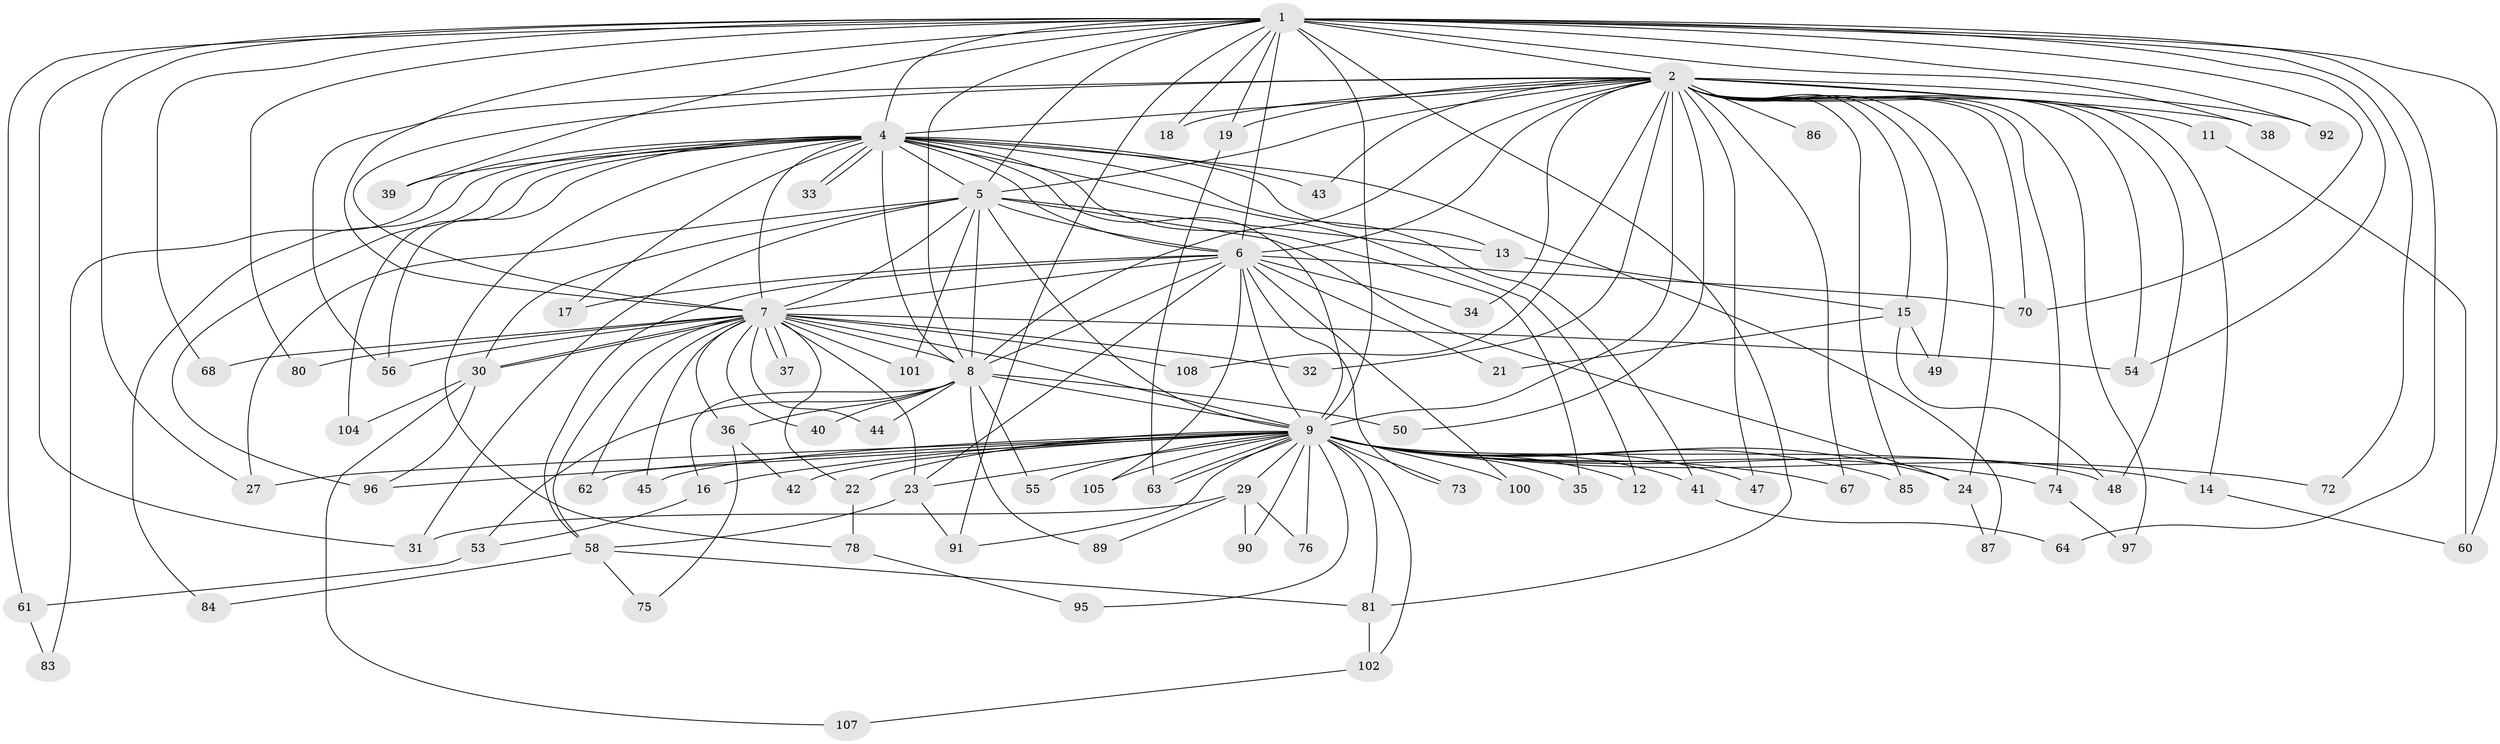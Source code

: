 // Generated by graph-tools (version 1.1) at 2025/51/02/27/25 19:51:42]
// undirected, 83 vertices, 190 edges
graph export_dot {
graph [start="1"]
  node [color=gray90,style=filled];
  1 [super="+46"];
  2 [super="+3"];
  4 [super="+71"];
  5 [super="+94"];
  6 [super="+25"];
  7 [super="+28"];
  8 [super="+20"];
  9 [super="+10"];
  11;
  12;
  13;
  14 [super="+106"];
  15 [super="+26"];
  16;
  17;
  18;
  19;
  21;
  22;
  23 [super="+52"];
  24 [super="+79"];
  27 [super="+69"];
  29 [super="+59"];
  30 [super="+88"];
  31;
  32;
  33;
  34;
  35;
  36 [super="+51"];
  37;
  38;
  39;
  40;
  41;
  42;
  43;
  44;
  45;
  47;
  48 [super="+66"];
  49;
  50;
  53;
  54 [super="+57"];
  55;
  56;
  58 [super="+65"];
  60 [super="+82"];
  61;
  62;
  63 [super="+93"];
  64;
  67;
  68;
  70 [super="+77"];
  72;
  73;
  74;
  75;
  76;
  78;
  80;
  81 [super="+103"];
  83;
  84;
  85;
  86;
  87;
  89;
  90;
  91 [super="+98"];
  92;
  95;
  96 [super="+99"];
  97;
  100;
  101;
  102;
  104;
  105;
  107;
  108;
  1 -- 2 [weight=2];
  1 -- 4;
  1 -- 5;
  1 -- 6;
  1 -- 7;
  1 -- 8;
  1 -- 9 [weight=2];
  1 -- 18;
  1 -- 19;
  1 -- 31;
  1 -- 38;
  1 -- 39;
  1 -- 54;
  1 -- 61;
  1 -- 64;
  1 -- 68;
  1 -- 70;
  1 -- 72;
  1 -- 80;
  1 -- 81;
  1 -- 92;
  1 -- 91;
  1 -- 60;
  1 -- 27;
  2 -- 4 [weight=2];
  2 -- 5 [weight=2];
  2 -- 6 [weight=3];
  2 -- 7 [weight=2];
  2 -- 8 [weight=3];
  2 -- 9 [weight=4];
  2 -- 11 [weight=2];
  2 -- 14;
  2 -- 18;
  2 -- 19;
  2 -- 24;
  2 -- 74;
  2 -- 67;
  2 -- 15 [weight=2];
  2 -- 85;
  2 -- 86;
  2 -- 92;
  2 -- 32;
  2 -- 97;
  2 -- 34;
  2 -- 38;
  2 -- 43;
  2 -- 108;
  2 -- 47;
  2 -- 49;
  2 -- 50;
  2 -- 56;
  2 -- 48;
  2 -- 54;
  2 -- 70;
  4 -- 5;
  4 -- 6;
  4 -- 7;
  4 -- 8;
  4 -- 9 [weight=2];
  4 -- 12;
  4 -- 13;
  4 -- 17;
  4 -- 33;
  4 -- 33;
  4 -- 35;
  4 -- 39;
  4 -- 41;
  4 -- 43;
  4 -- 78;
  4 -- 83;
  4 -- 87;
  4 -- 96;
  4 -- 104;
  4 -- 56;
  4 -- 84;
  5 -- 6;
  5 -- 7 [weight=2];
  5 -- 8;
  5 -- 9 [weight=2];
  5 -- 13;
  5 -- 24;
  5 -- 27;
  5 -- 31;
  5 -- 101;
  5 -- 30;
  6 -- 7;
  6 -- 8;
  6 -- 9 [weight=2];
  6 -- 17;
  6 -- 21;
  6 -- 34;
  6 -- 70;
  6 -- 73;
  6 -- 100;
  6 -- 105;
  6 -- 58;
  6 -- 23;
  7 -- 8;
  7 -- 9 [weight=3];
  7 -- 22;
  7 -- 23;
  7 -- 30;
  7 -- 30;
  7 -- 32;
  7 -- 36 [weight=2];
  7 -- 37;
  7 -- 37;
  7 -- 44;
  7 -- 45;
  7 -- 54;
  7 -- 56;
  7 -- 58;
  7 -- 62;
  7 -- 68;
  7 -- 80;
  7 -- 101;
  7 -- 108;
  7 -- 40;
  8 -- 9 [weight=2];
  8 -- 16;
  8 -- 36;
  8 -- 40;
  8 -- 44;
  8 -- 50;
  8 -- 53;
  8 -- 55;
  8 -- 89;
  9 -- 12;
  9 -- 14 [weight=2];
  9 -- 16;
  9 -- 23;
  9 -- 27;
  9 -- 29 [weight=2];
  9 -- 35;
  9 -- 45;
  9 -- 47;
  9 -- 48;
  9 -- 63;
  9 -- 63;
  9 -- 67;
  9 -- 73;
  9 -- 74;
  9 -- 90;
  9 -- 91;
  9 -- 96;
  9 -- 102;
  9 -- 105;
  9 -- 72;
  9 -- 76;
  9 -- 81;
  9 -- 85;
  9 -- 22;
  9 -- 95;
  9 -- 100;
  9 -- 41;
  9 -- 42;
  9 -- 55;
  9 -- 62;
  9 -- 24;
  11 -- 60;
  13 -- 15;
  14 -- 60;
  15 -- 21;
  15 -- 48;
  15 -- 49;
  16 -- 53;
  19 -- 63;
  22 -- 78;
  23 -- 58;
  23 -- 91;
  24 -- 87;
  29 -- 76;
  29 -- 89;
  29 -- 90;
  29 -- 31;
  30 -- 104;
  30 -- 107;
  30 -- 96;
  36 -- 42;
  36 -- 75;
  41 -- 64;
  53 -- 61;
  58 -- 75;
  58 -- 84;
  58 -- 81;
  61 -- 83;
  74 -- 97;
  78 -- 95;
  81 -- 102;
  102 -- 107;
}
